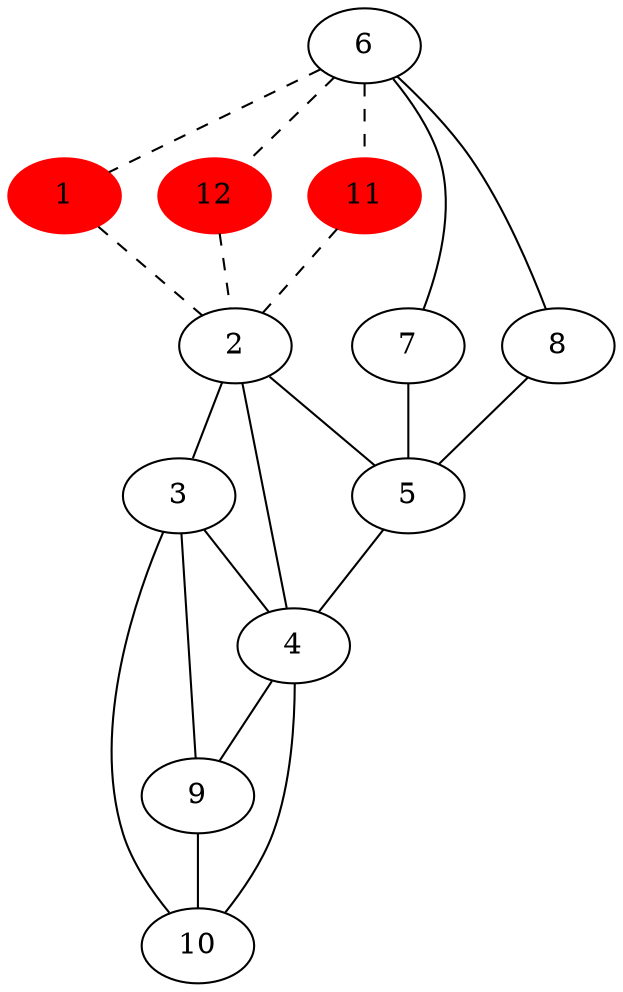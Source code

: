 graph G
{
6--1[style = dashed];
1--2[style = dashed];
6--12[style = dashed];
12--2[style = dashed];
6--11[style = dashed];
11--2[style = dashed];
6--7;
7--5;
6--8;
8--5;
2--3;
2--4;
2--5;
5--4;
3--4;
3--9;
3--10;
4--10;
4--9;
9--10;
graph[damping="G"]
node[color="black"] 
edge[color="red"]
1 [color= red][style = "filled"];
11 [color= red][style = "filled"];
12 [color= red][style = "filled"];
}